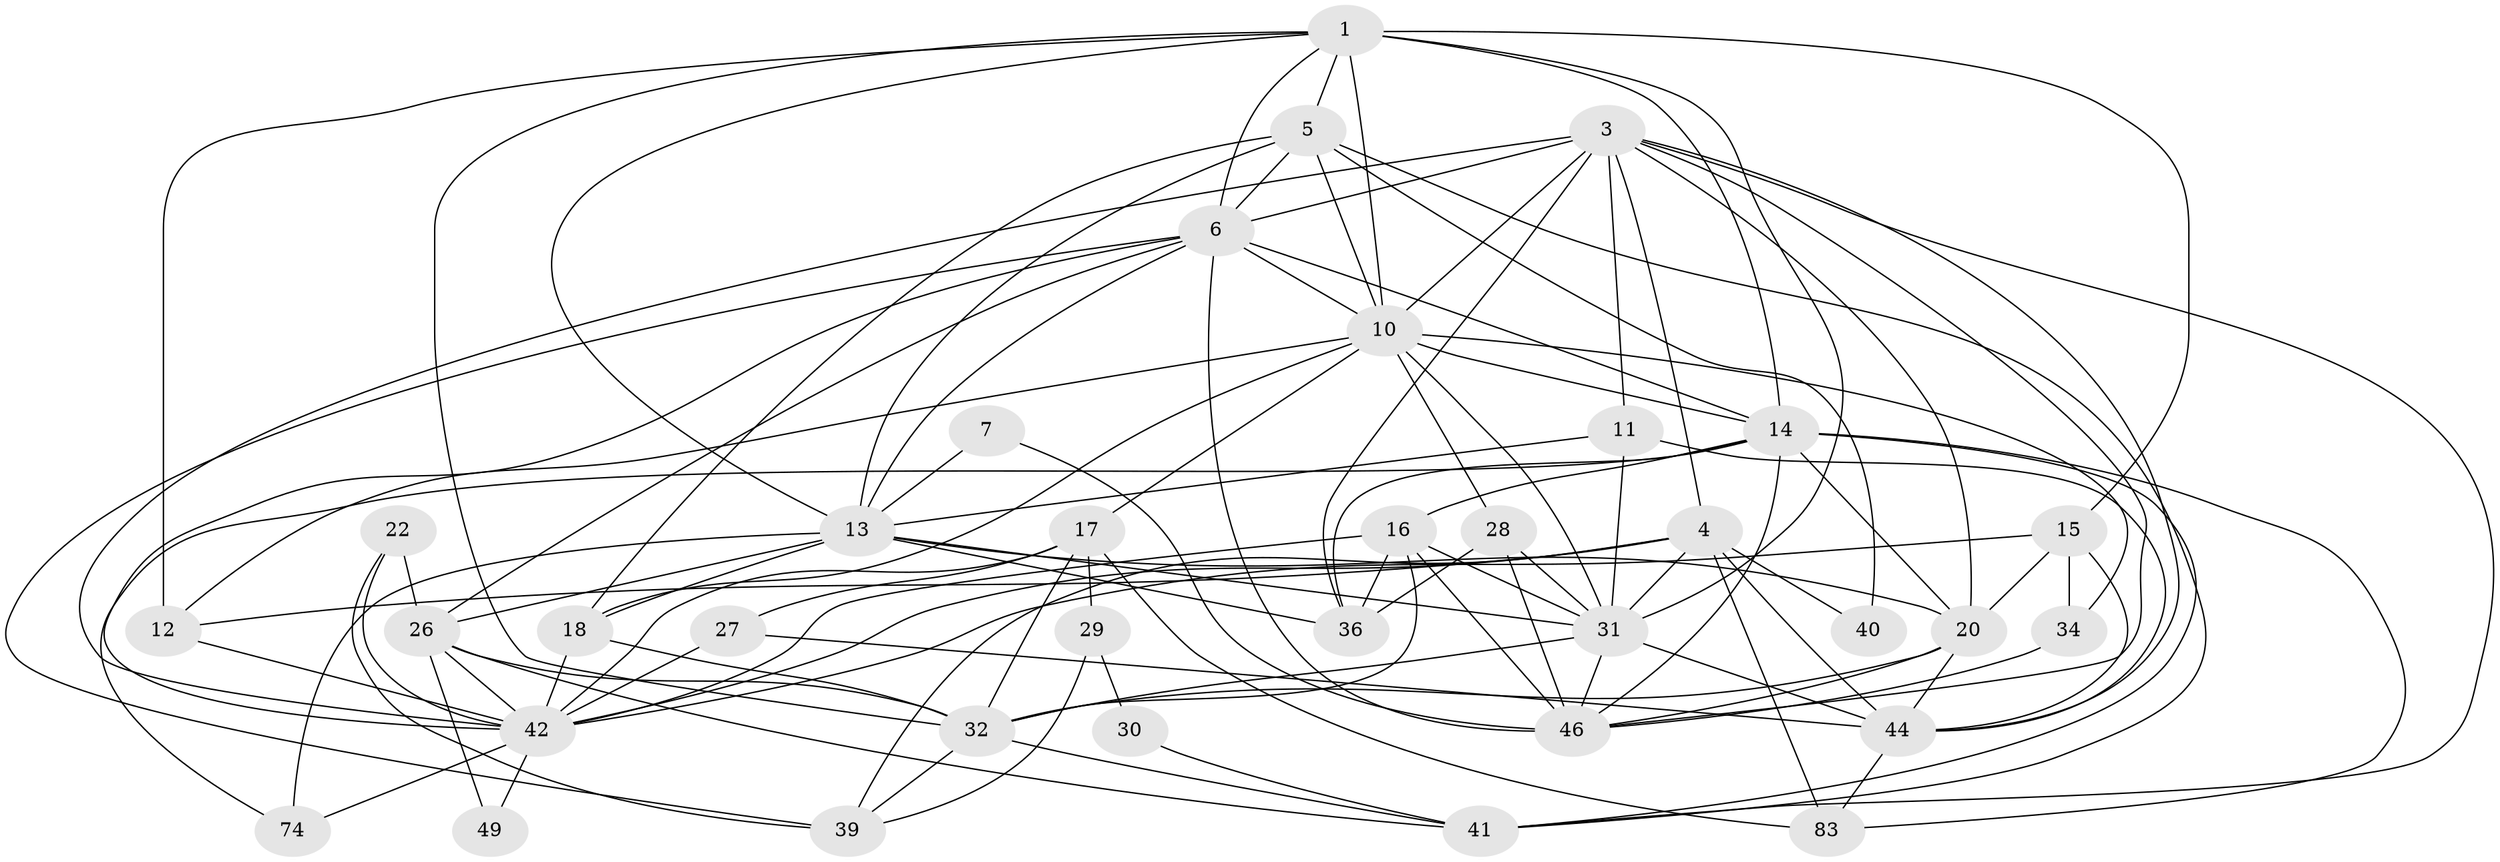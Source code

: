 // original degree distribution, {6: 0.12359550561797752, 3: 0.2696629213483146, 5: 0.14606741573033707, 4: 0.30337078651685395, 2: 0.12359550561797752, 9: 0.011235955056179775, 7: 0.02247191011235955}
// Generated by graph-tools (version 1.1) at 2025/18/03/04/25 18:18:44]
// undirected, 35 vertices, 108 edges
graph export_dot {
graph [start="1"]
  node [color=gray90,style=filled];
  1 [super="+82+78+8+2"];
  3 [super="+9+64"];
  4 [super="+66+57"];
  5 [super="+38"];
  6 [super="+86+79"];
  7;
  10 [super="+21"];
  11 [super="+33"];
  12;
  13 [super="+59+77"];
  14 [super="+19"];
  15 [super="+51"];
  16 [super="+72"];
  17 [super="+62+24"];
  18 [super="+25"];
  20 [super="+65"];
  22;
  26 [super="+52+67"];
  27;
  28 [super="+53"];
  29;
  30;
  31 [super="+45"];
  32 [super="+35"];
  34;
  36 [super="+43"];
  39 [super="+48+69+71"];
  40;
  41 [super="+58"];
  42 [super="+60+80+81"];
  44 [super="+89+47+68"];
  46 [super="+55+85+84"];
  49;
  74;
  83;
  1 -- 5;
  1 -- 6;
  1 -- 13;
  1 -- 32 [weight=2];
  1 -- 31 [weight=2];
  1 -- 15;
  1 -- 10 [weight=2];
  1 -- 12;
  1 -- 14;
  3 -- 6;
  3 -- 41;
  3 -- 36;
  3 -- 11;
  3 -- 44;
  3 -- 46;
  3 -- 20;
  3 -- 10 [weight=2];
  3 -- 4;
  3 -- 42;
  4 -- 39;
  4 -- 40;
  4 -- 31;
  4 -- 83;
  4 -- 12;
  4 -- 44;
  4 -- 42;
  5 -- 40;
  5 -- 41;
  5 -- 13;
  5 -- 18;
  5 -- 10;
  5 -- 6;
  6 -- 10;
  6 -- 39;
  6 -- 13;
  6 -- 46 [weight=2];
  6 -- 26;
  6 -- 42;
  6 -- 14;
  7 -- 46;
  7 -- 13;
  10 -- 12;
  10 -- 18;
  10 -- 34;
  10 -- 17;
  10 -- 28;
  10 -- 31;
  10 -- 14;
  11 -- 13;
  11 -- 44;
  11 -- 31;
  12 -- 42;
  13 -- 74;
  13 -- 26;
  13 -- 36;
  13 -- 18;
  13 -- 31;
  13 -- 20;
  14 -- 16;
  14 -- 36;
  14 -- 41;
  14 -- 74;
  14 -- 46;
  14 -- 83;
  14 -- 20 [weight=2];
  15 -- 20 [weight=2];
  15 -- 34;
  15 -- 42 [weight=2];
  15 -- 44;
  16 -- 36;
  16 -- 46;
  16 -- 32;
  16 -- 31;
  16 -- 42;
  17 -- 27;
  17 -- 29;
  17 -- 32;
  17 -- 42;
  17 -- 83;
  18 -- 32;
  18 -- 42;
  20 -- 32 [weight=2];
  20 -- 44;
  20 -- 46;
  22 -- 26;
  22 -- 42;
  22 -- 39;
  26 -- 32;
  26 -- 49;
  26 -- 42;
  26 -- 41;
  27 -- 44;
  27 -- 42;
  28 -- 36;
  28 -- 46;
  28 -- 31;
  29 -- 30;
  29 -- 39;
  30 -- 41;
  31 -- 46;
  31 -- 32;
  31 -- 44;
  32 -- 41;
  32 -- 39;
  34 -- 46;
  42 -- 74;
  42 -- 49;
  44 -- 83;
}
